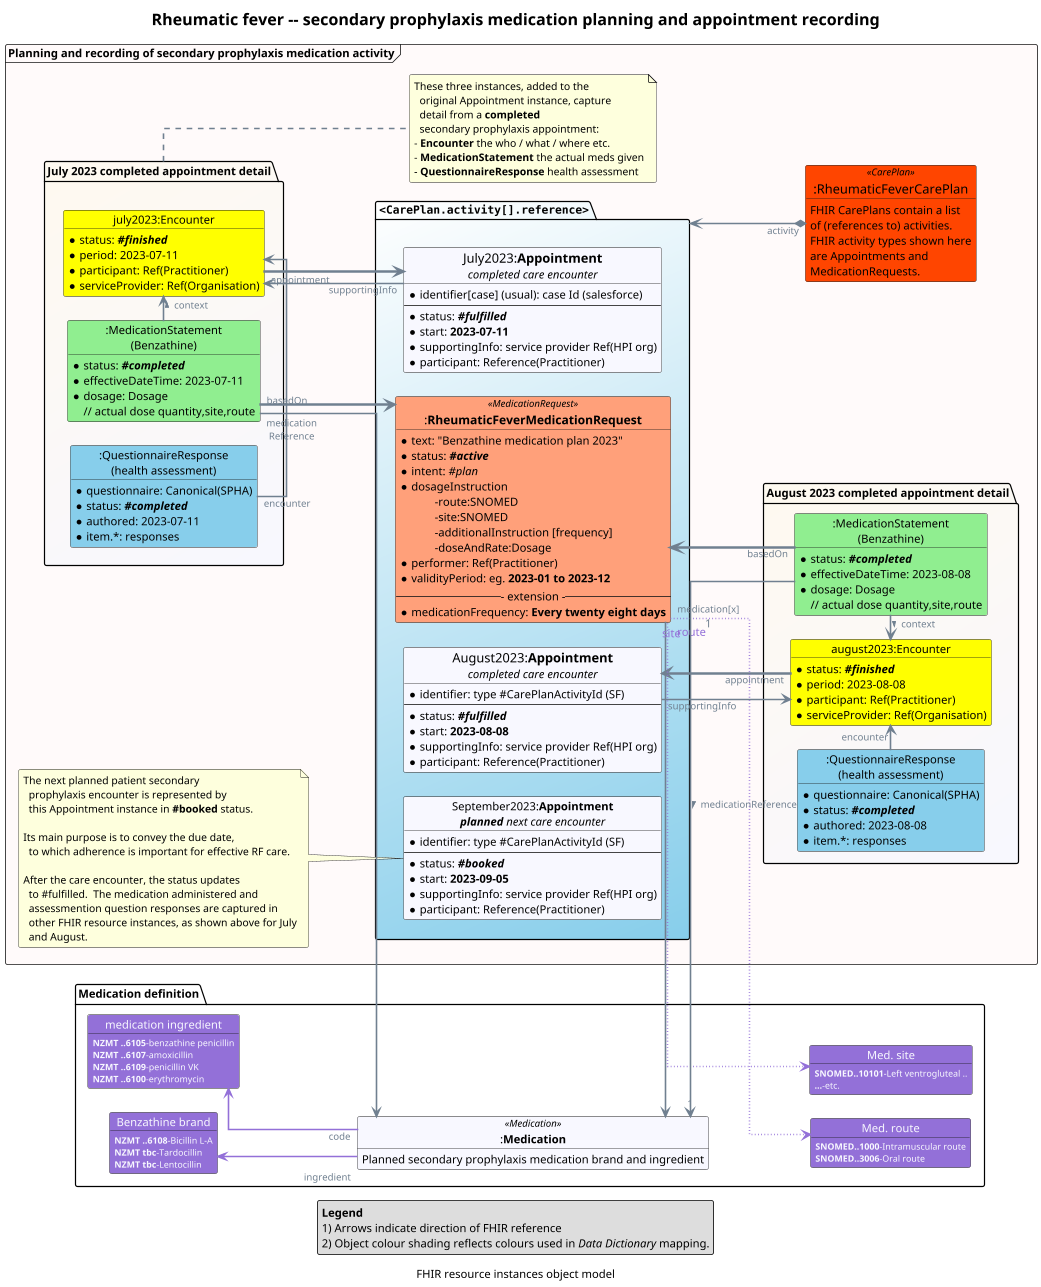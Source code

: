 @startuml obj-FHIR-data-rheumaticfever-appointment

title "Rheumatic fever -- secondary prophylaxis medication planning and appointment recording"

left to right direction
skinparam dpi 200
allow_mixing
scale 500 width

skinparam ActivityDiamondBackgroundColor #RoyalBlue
skinparam ArrowColor #SlateGrey   
skinparam ArrowFontColor #RoyalBlue
skinparam ArrowFontColor #SlateGrey  
skinparam ArrowFontSize 12
skinparam ArrowMessageAlignment left
skinparam BoxPadding 10
skinparam linetype ortho
skinparam nodesep 30
skinparam ranksep 60
skinparam roundcorner 5
skinparam sequenceArrowThickness 2
skinparam TitleFontSize 20

caption FHIR resource instances object model

!procedure $Coding($Alias,$System,$Code,$Display)
  object "<color:GhostWhite>$System" as $Alias #MediumPurple {
    <color:GhostWhite><size:11>**$Code**-$Display
  }
!endprocedure

!procedure $ObjectDiagramLegendWithNote($heading,$noteline)

  legend bottom
    **$heading**
    $noteline
  endlegend

!endprocedure

' Codesystems defined by others
package "Medication definition" as CODING {
  $Coding(MedCoding,"medication ingredient","NZMT ..6105","benzathine penicillin")
  $Coding(MedCoding,"medication ingredient","NZMT ..6107","amoxicillin")
  $Coding(MedCoding,"medication ingredient","NZMT ..6109","penicillin VK")
  $Coding(MedCoding,"medication ingredient","NZMT ..6100","erythromycin")

  $Coding(MedBrand,"Benzathine brand","NZMT ..6108","Bicillin L-A")
  $Coding(MedBrand,"Benzathine brand","NZMT tbc","Tardocillin")
  $Coding(MedBrand,"Benzathine brand","NZMT tbc","Lentocillin")

  $Coding(Route,"Med. route","SNOMED..1000","Intramuscular route")
  $Coding(Route,"Med. route","SNOMED..3006","Oral route")

  $Coding(Site,"Med. site","SNOMED..10101","Left ventrogluteal ..")
  $Coding(Site,"Med. site","...","etc.")

  object ":**Medication**" as MED <<Medication>> #GhostWhite {
    Planned secondary prophylaxis medication brand and ingredient
  }

  'MedCoding -[hidden]d- MedBrand
  MedBrand -[hidden]d- MED
  MED -[hidden]d- Route
  Route -[hidden]r- Site

  MED "code" -[#MediumPurple,norank]> MedCoding
  MED "\ningredient" -[#MediumPurple,norank]d-> MedBrand
}

frame "Planning and recording of secondary prophylaxis medication activity" as HNZFHIRREPO #Snow {
  
  object "<size:16>:RheumaticFeverCarePlan" as CP <<CarePlan>> #OrangeRed {
    FHIR CarePlans contain a list
      of (references to) activities.
      FHIR activity types shown here
      are Appointments and 
      MedicationRequests.
  }

  package """<CarePlan.activity[].reference>""" as Activities #White/SkyBlue { 
    
    'object "secondary prophylaxis\nmedication planning" as PLAN_BENZA_2023 #LightSalmon
  
    object "<size:15>:**RheumaticFeverMedicationRequest**" as MR1 <<MedicationRequest>> #LightSalmon {
      * text: "Benzathine medication plan 2023"
      * status: //**#active**//
      * intent: //#plan//
      * dosageInstruction
        \t-route:SNOMED
        \t-site:SNOMED
        \t-additionalInstruction [frequency]
        \t-doseAndRate:Dosage
      * performer: Ref(Practitioner)
      * validityPeriod: eg. **2023-01 to 2023-12**
      --- extension ---
      * medicationFrequency: **Every twenty eight days**
    }

    ' completed appointments    
    object "<size:16>July2023:**Appointment**\n//completed care encounter//" as JULY_APPT #GhostWhite {
      *identifier[case] (usual): case Id (salesforce)
      ---
      * status: //**#fulfilled**//
      * start: **2023-07-11**
      * supportingInfo: service provider Ref(HPI org)
      * participant: Reference(Practitioner)
    }

    object "<size:16>August2023:**Appointment**\n//completed care encounter//" as AUGUST_APPT #GhostWhite {
      *identifier: type #CarePlanActivityId (SF)
      ---
      * status: //**#fulfilled**//
      * start: **2023-08-08**
      * supportingInfo: service provider Ref(HPI org)
      * participant: Reference(Practitioner)
    }
    
    ' planned care encounter
    object "<size:14>September2023:**Appointment**\n//**planned** next care encounter//" as SEPTEMBER_APPT #GhostWhite {
      *identifier: type #CarePlanActivityId (SF)
      ---
      * status: //**#booked**//
      * start: **2023-09-05**
      * supportingInfo: service provider Ref(HPI org)
      * participant: Reference(Practitioner)
    }

    'arrange activities in line
    AUGUST_APPT -[hidden]r- MR1
    MR1 -[hidden]r- JULY_APPT

  }

  package "July 2023 completed appointment detail" as JULY #FloralWhite/GhostWhite {
  
    object "<size:14>july2023:Encounter" as EInj2 #Yellow {
      * status: //**#finished**//
      * period: 2023-07-11
      * participant: Ref(Practitioner)
      * serviceProvider: Ref(Organisation)
    }

    object "<size:14>:MedicationStatement\n(Benzathine)" as MEDSTMT2 #LightGreen {
      * status: //**#completed**//
      * effectiveDateTime: 2023-07-11
      * dosage: Dosage 
          // actual dose quantity,site,route
    }

    object "<size:14>:QuestionnaireResponse\n(health assessment)" as QR2 #SkyBlue {
      * questionnaire: Canonical(SPHA)
      * status: //**#completed**//
      * authored: 2023-07-11
      * item.*: responses
    }

    
    EInj2 <-[norank]r- MEDSTMT2: < context
    ' MEDSTMT2 -[#Gray]-* MEDSTMT2: <size:10>Lignocaine (contained)\n<size:10>MedicationStatement
    ' MEDSTMT2 "derivedFrom" -d-> QR2
    QR2 "encounter" -[norank]--> EInj2 
  }

  package "August 2023 completed appointment detail" as AUGUST #FloralWhite/GhostWhite {

    object "<size:14>august2023:Encounter" as EInj1 #yellow {
      * status: //**#finished**//
      * period: 2023-08-08
      * participant: Ref(Practitioner)
      * serviceProvider: Ref(Organisation)
    }

    object "<size:14>:MedicationStatement\n(Benzathine)" as MEDSTMT1 #LightGreen {
      * status: //**#completed**//
      * effectiveDateTime: 2023-08-08
      * dosage: Dosage 
        // actual dose quantity,site,route
    }

    object "<size:14>:QuestionnaireResponse\n(health assessment)" as QR1 #SkyBlue {
      * questionnaire: Canonical(SPHA)
      * status: //**#completed**//
      * authored: 2023-08-08
      * item.*: responses
    }

    EInj1 <-[norank]l- MEDSTMT1: < context
    ' MEDSTMT1 -[#Gray,norank]-* MEDSTMT1: <size:10>Lignocaine (contained)\n<size:10>MedicationStatement
    ' MEDSTMT1 "derivedFrom" -d-> QR1
    QR1 "encounter" -[norank]r-> EInj1
  }

  ' positioning

  ' connectors
  CP "activity" *-u-> Activities

  JULY_APPT "supportingInfo" -u-> EInj2
  EInj2 "appointment" -[thickness=3,norank]-> JULY_APPT

  AUGUST_APPT "supportingInfo" -d-> EInj1
  EInj1 "appointment" -[thickness=3,norank]-> AUGUST_APPT

  MR1 "medication[x]\n<size:14>1" -[norank]-> "1" MED
  MR1 "<color:MediumPurple><size:14>route" .[#MediumPurple,dotted,norank].> Route
  MR1 "<color:MediumPurple><size:14>site" .[#MediumPurple,dotted,norank].> Site

  MEDSTMT1 "basedOn" -[thickness=3,norank]--> MR1
  MEDSTMT2 "basedOn" -[thickness=3,norank]--> MR1

  MEDSTMT1 -[norank]u-> MED : > medicationReference
  MEDSTMT2 "medication\nReference" -[norank]> MED 

  'notes
  note as N1
    These three instances, added to the
      original Appointment instance, capture
      detail from a **completed**
      secondary prophylaxis appointment:
    - **Encounter** the who / what / where etc.
    - **MedicationStatement** the actual meds given
    - **QuestionnaireResponse** health assessment
  end note

  N1 .u. JULY

  note as N2
    The next planned patient secondary 
      prophylaxis encounter is represented by 
      this Appointment instance in **#booked** status.
        
    Its main purpose is to convey the due date,
      to which adherence is important for effective RF care.
      
    After the care encounter, the status updates 
      to #fulfilled.  The medication administered and 
      assessmention question responses are captured in 
      other FHIR resource instances, as shown above for July
      and August.
  end note

  N2 .. SEPTEMBER_APPT

}

legend bottom
  **Legend**
  1) Arrows indicate direction of FHIR reference
  2) Object colour shading reflects colours used in //Data Dictionary// mapping.
endlegend


@enduml